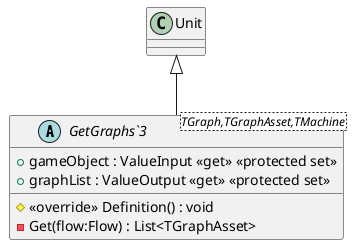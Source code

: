 @startuml
abstract class "GetGraphs`3"<TGraph,TGraphAsset,TMachine> {
    + gameObject : ValueInput <<get>> <<protected set>>
    + graphList : ValueOutput <<get>> <<protected set>>
    # <<override>> Definition() : void
    - Get(flow:Flow) : List<TGraphAsset>
}
Unit <|-- "GetGraphs`3"
@enduml

